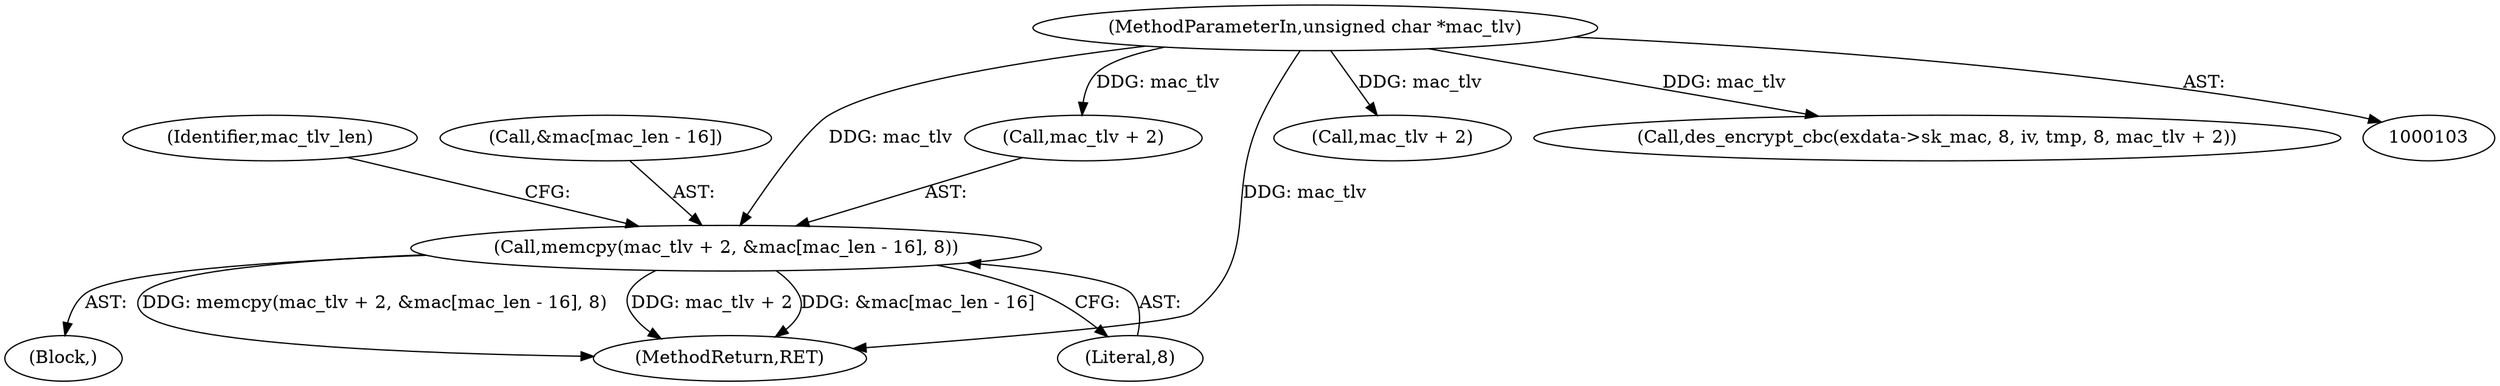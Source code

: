 digraph "0_OpenSC_8fe377e93b4b56060e5bbfb6f3142ceaeca744fa_6@API" {
"1000287" [label="(Call,memcpy(mac_tlv + 2, &mac[mac_len - 16], 8))"];
"1000108" [label="(MethodParameterIn,unsigned char *mac_tlv)"];
"1000288" [label="(Call,mac_tlv + 2)"];
"1000277" [label="(Block,)"];
"1000287" [label="(Call,memcpy(mac_tlv + 2, &mac[mac_len - 16], 8))"];
"1000356" [label="(MethodReturn,RET)"];
"1000350" [label="(Identifier,mac_tlv_len)"];
"1000345" [label="(Call,mac_tlv + 2)"];
"1000337" [label="(Call,des_encrypt_cbc(exdata->sk_mac, 8, iv, tmp, 8, mac_tlv + 2))"];
"1000108" [label="(MethodParameterIn,unsigned char *mac_tlv)"];
"1000297" [label="(Literal,8)"];
"1000291" [label="(Call,&mac[mac_len - 16])"];
"1000287" -> "1000277"  [label="AST: "];
"1000287" -> "1000297"  [label="CFG: "];
"1000288" -> "1000287"  [label="AST: "];
"1000291" -> "1000287"  [label="AST: "];
"1000297" -> "1000287"  [label="AST: "];
"1000350" -> "1000287"  [label="CFG: "];
"1000287" -> "1000356"  [label="DDG: &mac[mac_len - 16]"];
"1000287" -> "1000356"  [label="DDG: memcpy(mac_tlv + 2, &mac[mac_len - 16], 8)"];
"1000287" -> "1000356"  [label="DDG: mac_tlv + 2"];
"1000108" -> "1000287"  [label="DDG: mac_tlv"];
"1000108" -> "1000103"  [label="AST: "];
"1000108" -> "1000356"  [label="DDG: mac_tlv"];
"1000108" -> "1000288"  [label="DDG: mac_tlv"];
"1000108" -> "1000337"  [label="DDG: mac_tlv"];
"1000108" -> "1000345"  [label="DDG: mac_tlv"];
}
